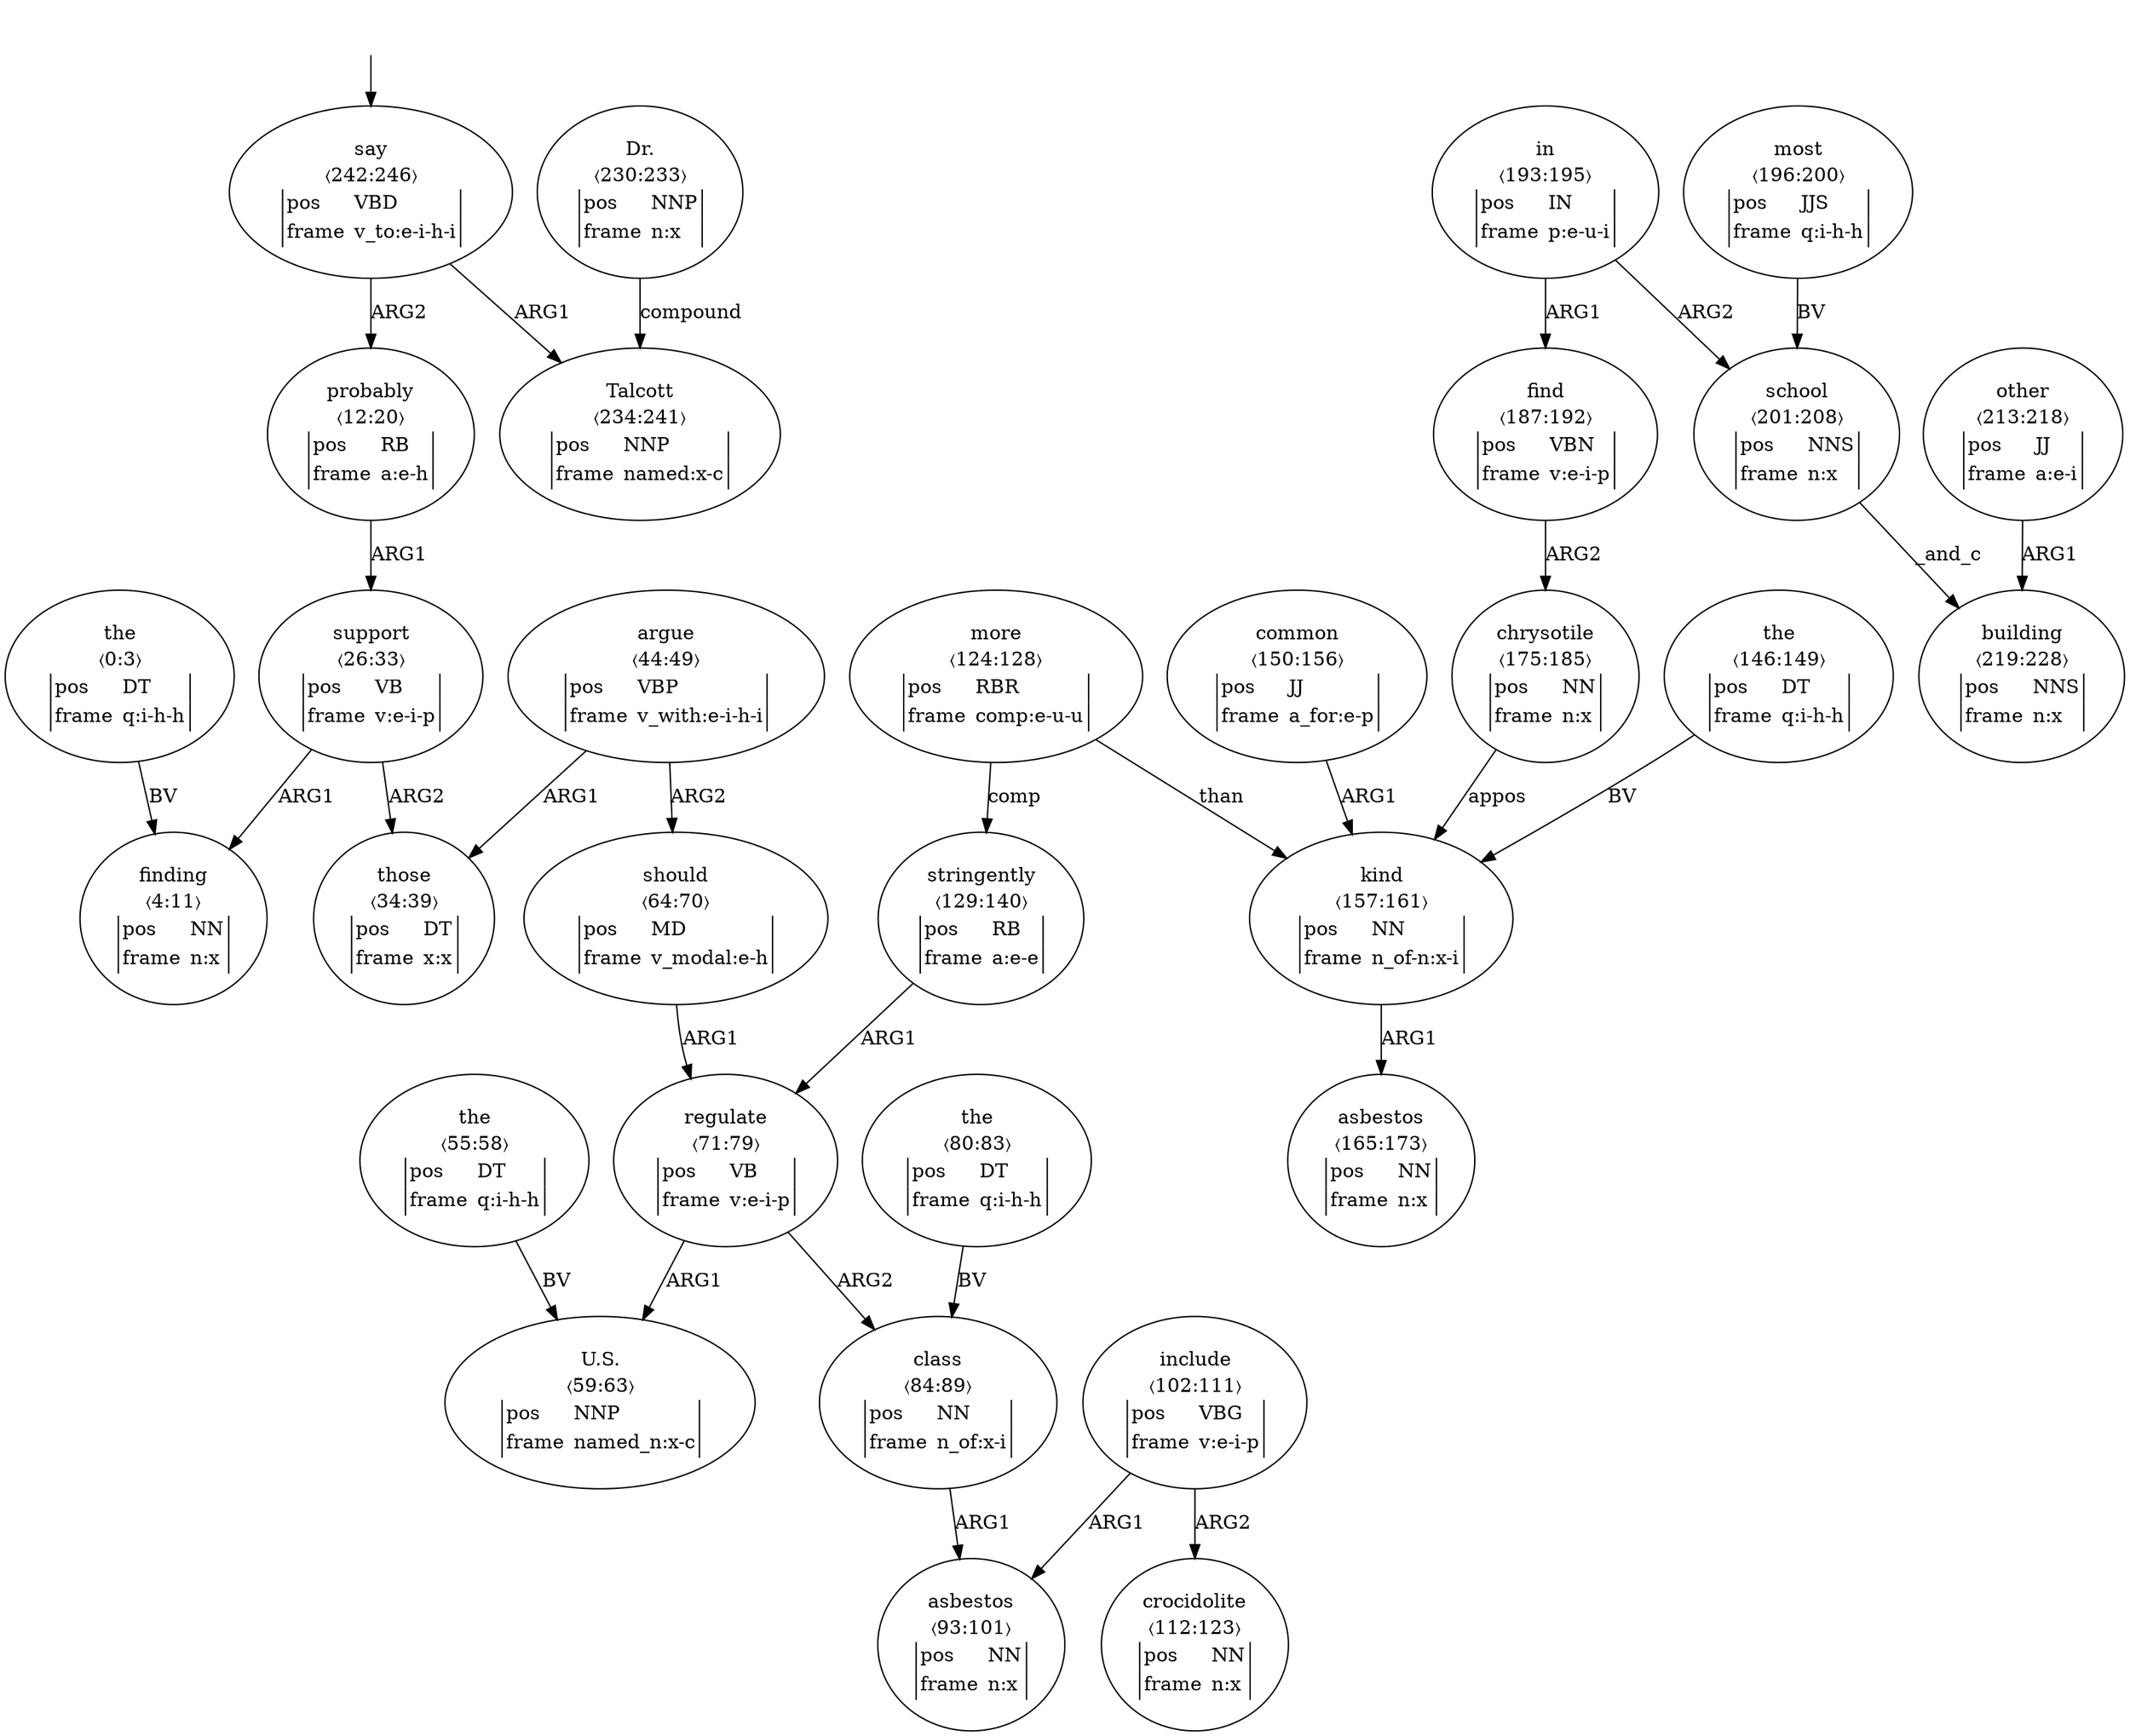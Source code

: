 digraph "20003019" {
  top [ style=invis ];
  top -> 40;
  0 [ label=<<table align="center" border="0" cellspacing="0"><tr><td colspan="2">the</td></tr><tr><td colspan="2">〈0:3〉</td></tr><tr><td sides="l" border="1" align="left">pos</td><td sides="r" border="1" align="left">DT</td></tr><tr><td sides="l" border="1" align="left">frame</td><td sides="r" border="1" align="left">q:i-h-h</td></tr></table>> ];
  1 [ label=<<table align="center" border="0" cellspacing="0"><tr><td colspan="2">finding</td></tr><tr><td colspan="2">〈4:11〉</td></tr><tr><td sides="l" border="1" align="left">pos</td><td sides="r" border="1" align="left">NN</td></tr><tr><td sides="l" border="1" align="left">frame</td><td sides="r" border="1" align="left">n:x</td></tr></table>> ];
  2 [ label=<<table align="center" border="0" cellspacing="0"><tr><td colspan="2">probably</td></tr><tr><td colspan="2">〈12:20〉</td></tr><tr><td sides="l" border="1" align="left">pos</td><td sides="r" border="1" align="left">RB</td></tr><tr><td sides="l" border="1" align="left">frame</td><td sides="r" border="1" align="left">a:e-h</td></tr></table>> ];
  4 [ label=<<table align="center" border="0" cellspacing="0"><tr><td colspan="2">support</td></tr><tr><td colspan="2">〈26:33〉</td></tr><tr><td sides="l" border="1" align="left">pos</td><td sides="r" border="1" align="left">VB</td></tr><tr><td sides="l" border="1" align="left">frame</td><td sides="r" border="1" align="left">v:e-i-p</td></tr></table>> ];
  5 [ label=<<table align="center" border="0" cellspacing="0"><tr><td colspan="2">those</td></tr><tr><td colspan="2">〈34:39〉</td></tr><tr><td sides="l" border="1" align="left">pos</td><td sides="r" border="1" align="left">DT</td></tr><tr><td sides="l" border="1" align="left">frame</td><td sides="r" border="1" align="left">x:x</td></tr></table>> ];
  7 [ label=<<table align="center" border="0" cellspacing="0"><tr><td colspan="2">argue</td></tr><tr><td colspan="2">〈44:49〉</td></tr><tr><td sides="l" border="1" align="left">pos</td><td sides="r" border="1" align="left">VBP</td></tr><tr><td sides="l" border="1" align="left">frame</td><td sides="r" border="1" align="left">v_with:e-i-h-i</td></tr></table>> ];
  9 [ label=<<table align="center" border="0" cellspacing="0"><tr><td colspan="2">the</td></tr><tr><td colspan="2">〈55:58〉</td></tr><tr><td sides="l" border="1" align="left">pos</td><td sides="r" border="1" align="left">DT</td></tr><tr><td sides="l" border="1" align="left">frame</td><td sides="r" border="1" align="left">q:i-h-h</td></tr></table>> ];
  10 [ label=<<table align="center" border="0" cellspacing="0"><tr><td colspan="2">U.S.</td></tr><tr><td colspan="2">〈59:63〉</td></tr><tr><td sides="l" border="1" align="left">pos</td><td sides="r" border="1" align="left">NNP</td></tr><tr><td sides="l" border="1" align="left">frame</td><td sides="r" border="1" align="left">named_n:x-c</td></tr></table>> ];
  11 [ label=<<table align="center" border="0" cellspacing="0"><tr><td colspan="2">should</td></tr><tr><td colspan="2">〈64:70〉</td></tr><tr><td sides="l" border="1" align="left">pos</td><td sides="r" border="1" align="left">MD</td></tr><tr><td sides="l" border="1" align="left">frame</td><td sides="r" border="1" align="left">v_modal:e-h</td></tr></table>> ];
  12 [ label=<<table align="center" border="0" cellspacing="0"><tr><td colspan="2">regulate</td></tr><tr><td colspan="2">〈71:79〉</td></tr><tr><td sides="l" border="1" align="left">pos</td><td sides="r" border="1" align="left">VB</td></tr><tr><td sides="l" border="1" align="left">frame</td><td sides="r" border="1" align="left">v:e-i-p</td></tr></table>> ];
  13 [ label=<<table align="center" border="0" cellspacing="0"><tr><td colspan="2">the</td></tr><tr><td colspan="2">〈80:83〉</td></tr><tr><td sides="l" border="1" align="left">pos</td><td sides="r" border="1" align="left">DT</td></tr><tr><td sides="l" border="1" align="left">frame</td><td sides="r" border="1" align="left">q:i-h-h</td></tr></table>> ];
  14 [ label=<<table align="center" border="0" cellspacing="0"><tr><td colspan="2">class</td></tr><tr><td colspan="2">〈84:89〉</td></tr><tr><td sides="l" border="1" align="left">pos</td><td sides="r" border="1" align="left">NN</td></tr><tr><td sides="l" border="1" align="left">frame</td><td sides="r" border="1" align="left">n_of:x-i</td></tr></table>> ];
  16 [ label=<<table align="center" border="0" cellspacing="0"><tr><td colspan="2">asbestos</td></tr><tr><td colspan="2">〈93:101〉</td></tr><tr><td sides="l" border="1" align="left">pos</td><td sides="r" border="1" align="left">NN</td></tr><tr><td sides="l" border="1" align="left">frame</td><td sides="r" border="1" align="left">n:x</td></tr></table>> ];
  17 [ label=<<table align="center" border="0" cellspacing="0"><tr><td colspan="2">include</td></tr><tr><td colspan="2">〈102:111〉</td></tr><tr><td sides="l" border="1" align="left">pos</td><td sides="r" border="1" align="left">VBG</td></tr><tr><td sides="l" border="1" align="left">frame</td><td sides="r" border="1" align="left">v:e-i-p</td></tr></table>> ];
  18 [ label=<<table align="center" border="0" cellspacing="0"><tr><td colspan="2">crocidolite</td></tr><tr><td colspan="2">〈112:123〉</td></tr><tr><td sides="l" border="1" align="left">pos</td><td sides="r" border="1" align="left">NN</td></tr><tr><td sides="l" border="1" align="left">frame</td><td sides="r" border="1" align="left">n:x</td></tr></table>> ];
  19 [ label=<<table align="center" border="0" cellspacing="0"><tr><td colspan="2">more</td></tr><tr><td colspan="2">〈124:128〉</td></tr><tr><td sides="l" border="1" align="left">pos</td><td sides="r" border="1" align="left">RBR</td></tr><tr><td sides="l" border="1" align="left">frame</td><td sides="r" border="1" align="left">comp:e-u-u</td></tr></table>> ];
  20 [ label=<<table align="center" border="0" cellspacing="0"><tr><td colspan="2">stringently</td></tr><tr><td colspan="2">〈129:140〉</td></tr><tr><td sides="l" border="1" align="left">pos</td><td sides="r" border="1" align="left">RB</td></tr><tr><td sides="l" border="1" align="left">frame</td><td sides="r" border="1" align="left">a:e-e</td></tr></table>> ];
  22 [ label=<<table align="center" border="0" cellspacing="0"><tr><td colspan="2">the</td></tr><tr><td colspan="2">〈146:149〉</td></tr><tr><td sides="l" border="1" align="left">pos</td><td sides="r" border="1" align="left">DT</td></tr><tr><td sides="l" border="1" align="left">frame</td><td sides="r" border="1" align="left">q:i-h-h</td></tr></table>> ];
  23 [ label=<<table align="center" border="0" cellspacing="0"><tr><td colspan="2">common</td></tr><tr><td colspan="2">〈150:156〉</td></tr><tr><td sides="l" border="1" align="left">pos</td><td sides="r" border="1" align="left">JJ</td></tr><tr><td sides="l" border="1" align="left">frame</td><td sides="r" border="1" align="left">a_for:e-p</td></tr></table>> ];
  24 [ label=<<table align="center" border="0" cellspacing="0"><tr><td colspan="2">kind</td></tr><tr><td colspan="2">〈157:161〉</td></tr><tr><td sides="l" border="1" align="left">pos</td><td sides="r" border="1" align="left">NN</td></tr><tr><td sides="l" border="1" align="left">frame</td><td sides="r" border="1" align="left">n_of-n:x-i</td></tr></table>> ];
  26 [ label=<<table align="center" border="0" cellspacing="0"><tr><td colspan="2">asbestos</td></tr><tr><td colspan="2">〈165:173〉</td></tr><tr><td sides="l" border="1" align="left">pos</td><td sides="r" border="1" align="left">NN</td></tr><tr><td sides="l" border="1" align="left">frame</td><td sides="r" border="1" align="left">n:x</td></tr></table>> ];
  28 [ label=<<table align="center" border="0" cellspacing="0"><tr><td colspan="2">chrysotile</td></tr><tr><td colspan="2">〈175:185〉</td></tr><tr><td sides="l" border="1" align="left">pos</td><td sides="r" border="1" align="left">NN</td></tr><tr><td sides="l" border="1" align="left">frame</td><td sides="r" border="1" align="left">n:x</td></tr></table>> ];
  30 [ label=<<table align="center" border="0" cellspacing="0"><tr><td colspan="2">find</td></tr><tr><td colspan="2">〈187:192〉</td></tr><tr><td sides="l" border="1" align="left">pos</td><td sides="r" border="1" align="left">VBN</td></tr><tr><td sides="l" border="1" align="left">frame</td><td sides="r" border="1" align="left">v:e-i-p</td></tr></table>> ];
  31 [ label=<<table align="center" border="0" cellspacing="0"><tr><td colspan="2">in</td></tr><tr><td colspan="2">〈193:195〉</td></tr><tr><td sides="l" border="1" align="left">pos</td><td sides="r" border="1" align="left">IN</td></tr><tr><td sides="l" border="1" align="left">frame</td><td sides="r" border="1" align="left">p:e-u-i</td></tr></table>> ];
  32 [ label=<<table align="center" border="0" cellspacing="0"><tr><td colspan="2">most</td></tr><tr><td colspan="2">〈196:200〉</td></tr><tr><td sides="l" border="1" align="left">pos</td><td sides="r" border="1" align="left">JJS</td></tr><tr><td sides="l" border="1" align="left">frame</td><td sides="r" border="1" align="left">q:i-h-h</td></tr></table>> ];
  33 [ label=<<table align="center" border="0" cellspacing="0"><tr><td colspan="2">school</td></tr><tr><td colspan="2">〈201:208〉</td></tr><tr><td sides="l" border="1" align="left">pos</td><td sides="r" border="1" align="left">NNS</td></tr><tr><td sides="l" border="1" align="left">frame</td><td sides="r" border="1" align="left">n:x</td></tr></table>> ];
  35 [ label=<<table align="center" border="0" cellspacing="0"><tr><td colspan="2">other</td></tr><tr><td colspan="2">〈213:218〉</td></tr><tr><td sides="l" border="1" align="left">pos</td><td sides="r" border="1" align="left">JJ</td></tr><tr><td sides="l" border="1" align="left">frame</td><td sides="r" border="1" align="left">a:e-i</td></tr></table>> ];
  36 [ label=<<table align="center" border="0" cellspacing="0"><tr><td colspan="2">building</td></tr><tr><td colspan="2">〈219:228〉</td></tr><tr><td sides="l" border="1" align="left">pos</td><td sides="r" border="1" align="left">NNS</td></tr><tr><td sides="l" border="1" align="left">frame</td><td sides="r" border="1" align="left">n:x</td></tr></table>> ];
  38 [ label=<<table align="center" border="0" cellspacing="0"><tr><td colspan="2">Dr.</td></tr><tr><td colspan="2">〈230:233〉</td></tr><tr><td sides="l" border="1" align="left">pos</td><td sides="r" border="1" align="left">NNP</td></tr><tr><td sides="l" border="1" align="left">frame</td><td sides="r" border="1" align="left">n:x</td></tr></table>> ];
  39 [ label=<<table align="center" border="0" cellspacing="0"><tr><td colspan="2">Talcott</td></tr><tr><td colspan="2">〈234:241〉</td></tr><tr><td sides="l" border="1" align="left">pos</td><td sides="r" border="1" align="left">NNP</td></tr><tr><td sides="l" border="1" align="left">frame</td><td sides="r" border="1" align="left">named:x-c</td></tr></table>> ];
  40 [ label=<<table align="center" border="0" cellspacing="0"><tr><td colspan="2">say</td></tr><tr><td colspan="2">〈242:246〉</td></tr><tr><td sides="l" border="1" align="left">pos</td><td sides="r" border="1" align="left">VBD</td></tr><tr><td sides="l" border="1" align="left">frame</td><td sides="r" border="1" align="left">v_to:e-i-h-i</td></tr></table>> ];
  40 -> 39 [ label="ARG1" ];
  19 -> 24 [ label="than" ];
  9 -> 10 [ label="BV" ];
  40 -> 2 [ label="ARG2" ];
  7 -> 5 [ label="ARG1" ];
  11 -> 12 [ label="ARG1" ];
  17 -> 18 [ label="ARG2" ];
  32 -> 33 [ label="BV" ];
  33 -> 36 [ label="_and_c" ];
  30 -> 28 [ label="ARG2" ];
  14 -> 16 [ label="ARG1" ];
  7 -> 11 [ label="ARG2" ];
  4 -> 1 [ label="ARG1" ];
  28 -> 24 [ label="appos" ];
  31 -> 33 [ label="ARG2" ];
  12 -> 14 [ label="ARG2" ];
  4 -> 5 [ label="ARG2" ];
  38 -> 39 [ label="compound" ];
  19 -> 20 [ label="comp" ];
  0 -> 1 [ label="BV" ];
  17 -> 16 [ label="ARG1" ];
  22 -> 24 [ label="BV" ];
  2 -> 4 [ label="ARG1" ];
  20 -> 12 [ label="ARG1" ];
  24 -> 26 [ label="ARG1" ];
  23 -> 24 [ label="ARG1" ];
  12 -> 10 [ label="ARG1" ];
  35 -> 36 [ label="ARG1" ];
  13 -> 14 [ label="BV" ];
  31 -> 30 [ label="ARG1" ];
}

